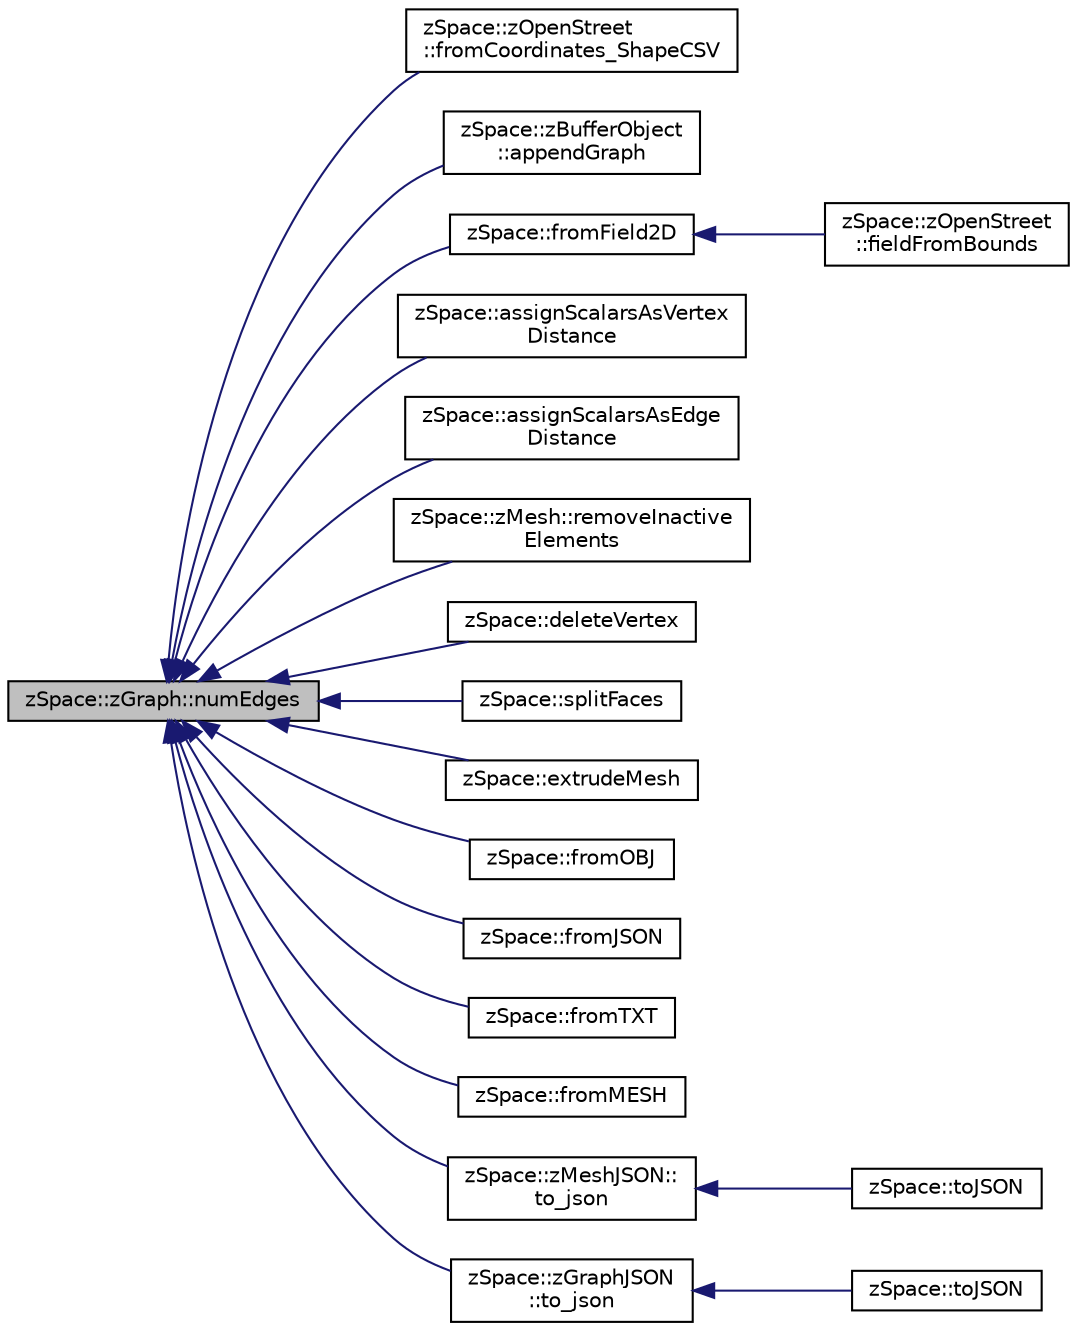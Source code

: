 digraph "zSpace::zGraph::numEdges"
{
  edge [fontname="Helvetica",fontsize="10",labelfontname="Helvetica",labelfontsize="10"];
  node [fontname="Helvetica",fontsize="10",shape=record];
  rankdir="LR";
  Node212 [label="zSpace::zGraph::numEdges",height=0.2,width=0.4,color="black", fillcolor="grey75", style="filled", fontcolor="black"];
  Node212 -> Node213 [dir="back",color="midnightblue",fontsize="10",style="solid",fontname="Helvetica"];
  Node213 [label="zSpace::zOpenStreet\l::fromCoordinates_ShapeCSV",height=0.2,width=0.4,color="black", fillcolor="white", style="filled",URL="$classz_space_1_1z_open_street.html#a1f424a620d6a85c3d5d54f8a92a95005",tooltip="This method gets mesh and data attributes from input shape CSV data files. "];
  Node212 -> Node214 [dir="back",color="midnightblue",fontsize="10",style="solid",fontname="Helvetica"];
  Node214 [label="zSpace::zBufferObject\l::appendGraph",height=0.2,width=0.4,color="black", fillcolor="white", style="filled",URL="$classz_space_1_1z_buffer_object.html#a435dffa7c25389e962ea22c0278707ec",tooltip="This method appends zGraph to the buffer. "];
  Node212 -> Node215 [dir="back",color="midnightblue",fontsize="10",style="solid",fontname="Helvetica"];
  Node215 [label="zSpace::fromField2D",height=0.2,width=0.4,color="black", fillcolor="white", style="filled",URL="$group__z_field2_d_utilities.html#ga963ebae1f0956162a52d4d78639a5802",tooltip="This method creates a mesh from the input scalar field. "];
  Node215 -> Node216 [dir="back",color="midnightblue",fontsize="10",style="solid",fontname="Helvetica"];
  Node216 [label="zSpace::zOpenStreet\l::fieldFromBounds",height=0.2,width=0.4,color="black", fillcolor="white", style="filled",URL="$classz_space_1_1z_open_street.html#afbc7adca0c9d2ee4635de29baba0b5b5",tooltip="This method computes the scalar field from the bounds and input resolution. It also computes the fiel..."];
  Node212 -> Node217 [dir="back",color="midnightblue",fontsize="10",style="solid",fontname="Helvetica"];
  Node217 [label="zSpace::assignScalarsAsVertex\lDistance",height=0.2,width=0.4,color="black", fillcolor="white", style="filled",URL="$group__z_field2_d_utilities.html#ga28516c1df87b7ab952dfefb60e2d3921",tooltip="This method creates a vertex distance Field from the input mesh vertex positions. ..."];
  Node212 -> Node218 [dir="back",color="midnightblue",fontsize="10",style="solid",fontname="Helvetica"];
  Node218 [label="zSpace::assignScalarsAsEdge\lDistance",height=0.2,width=0.4,color="black", fillcolor="white", style="filled",URL="$group__z_field2_d_utilities.html#gae0e4895a659cd46728f0f9d13adf58ed",tooltip="This method creates a edge distance Field from the input mesh. "];
  Node212 -> Node219 [dir="back",color="midnightblue",fontsize="10",style="solid",fontname="Helvetica"];
  Node219 [label="zSpace::zMesh::removeInactive\lElements",height=0.2,width=0.4,color="black", fillcolor="white", style="filled",URL="$classz_space_1_1z_mesh.html#ab21d59eecb169921b427a7e766d47aa5",tooltip="This method resizes the array connected with the input type to the specified newSize. "];
  Node212 -> Node220 [dir="back",color="midnightblue",fontsize="10",style="solid",fontname="Helvetica"];
  Node220 [label="zSpace::deleteVertex",height=0.2,width=0.4,color="black", fillcolor="white", style="filled",URL="$group__z_mesh_modifiers.html#gad7f05263e242d0a98e3dbd09199246b1",tooltip="This method deletes the zMesh vertices given in the input vertex list. "];
  Node212 -> Node221 [dir="back",color="midnightblue",fontsize="10",style="solid",fontname="Helvetica"];
  Node221 [label="zSpace::splitFaces",height=0.2,width=0.4,color="black", fillcolor="white", style="filled",URL="$group__z_mesh_modifiers.html#gaeda022d590a10b38c94e75bc0e278d80",tooltip="This method splits a set of edges and faces of a mesh in a continuous manner. "];
  Node212 -> Node222 [dir="back",color="midnightblue",fontsize="10",style="solid",fontname="Helvetica"];
  Node222 [label="zSpace::extrudeMesh",height=0.2,width=0.4,color="black", fillcolor="white", style="filled",URL="$group__z_mesh_utilities.html#ga6f2ce938aa8bb72d5b4649115d76d9c8",tooltip="This method returns an extruded mesh from the input mesh. "];
  Node212 -> Node223 [dir="back",color="midnightblue",fontsize="10",style="solid",fontname="Helvetica"];
  Node223 [label="zSpace::fromOBJ",height=0.2,width=0.4,color="black", fillcolor="white", style="filled",URL="$group__z_i_o___mesh.html#gad60778d5e70ebdcc0bd24babf3afa810",tooltip="This method imports zMesh from an OBJ file. "];
  Node212 -> Node224 [dir="back",color="midnightblue",fontsize="10",style="solid",fontname="Helvetica"];
  Node224 [label="zSpace::fromJSON",height=0.2,width=0.4,color="black", fillcolor="white", style="filled",URL="$group__z_i_o___mesh.html#gad2f07c6da97272b61502c6fab57d83b0",tooltip="This method imports zMesh from a JSON file format using JSON Modern Library. "];
  Node212 -> Node225 [dir="back",color="midnightblue",fontsize="10",style="solid",fontname="Helvetica"];
  Node225 [label="zSpace::fromTXT",height=0.2,width=0.4,color="black", fillcolor="white", style="filled",URL="$group__z_i_o___graph.html#ga8a777733141d990b954475902e8a8cdc",tooltip="This method imports zGraph from an TXT file. "];
  Node212 -> Node226 [dir="back",color="midnightblue",fontsize="10",style="solid",fontname="Helvetica"];
  Node226 [label="zSpace::fromMESH",height=0.2,width=0.4,color="black", fillcolor="white", style="filled",URL="$group__z_i_o___graph.html#gaf0c07f18c8822ecfe7fc06304527d209",tooltip="This method creates zGraph from a input zMesh. "];
  Node212 -> Node227 [dir="back",color="midnightblue",fontsize="10",style="solid",fontname="Helvetica"];
  Node227 [label="zSpace::zMeshJSON::\lto_json",height=0.2,width=0.4,color="black", fillcolor="white", style="filled",URL="$classz_space_1_1z_mesh_j_s_o_n.html#a2f9c901ed11d790ecec40f3ca6ea4a17",tooltip="This method creates the JSON file from the input zMesh using JSON Modern Library. ..."];
  Node227 -> Node228 [dir="back",color="midnightblue",fontsize="10",style="solid",fontname="Helvetica"];
  Node228 [label="zSpace::toJSON",height=0.2,width=0.4,color="black", fillcolor="white", style="filled",URL="$group__z_i_o___mesh.html#ga6fccda275363a86353d2750673122d6f",tooltip="This method exports zMesh to a JSON file format using JSON Modern Library. "];
  Node212 -> Node229 [dir="back",color="midnightblue",fontsize="10",style="solid",fontname="Helvetica"];
  Node229 [label="zSpace::zGraphJSON\l::to_json",height=0.2,width=0.4,color="black", fillcolor="white", style="filled",URL="$classz_space_1_1z_graph_j_s_o_n.html#a0325de934ba660bfda600cd91beafc6c",tooltip="This method creates the JSON file from the input zGraph using JSON Modern Library. "];
  Node229 -> Node230 [dir="back",color="midnightblue",fontsize="10",style="solid",fontname="Helvetica"];
  Node230 [label="zSpace::toJSON",height=0.2,width=0.4,color="black", fillcolor="white", style="filled",URL="$group__z_i_o___graph.html#gac49cfef1063731952f6decc21775c747",tooltip="This method exports zGraph to a JSON file format using JSON Modern Library. "];
}
